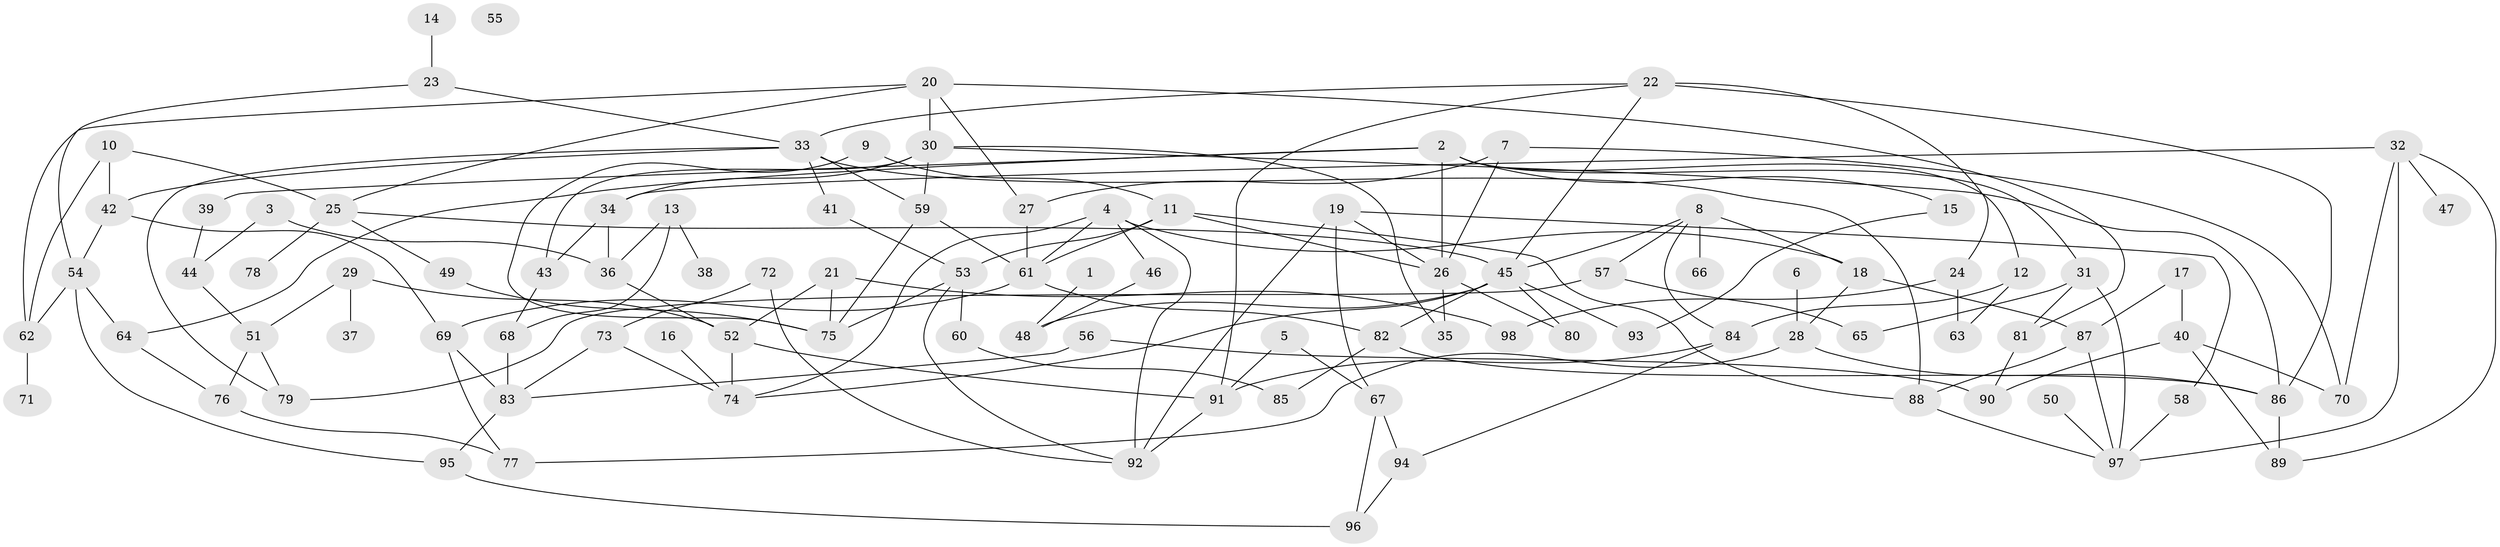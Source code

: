 // Generated by graph-tools (version 1.1) at 2025/00/03/09/25 03:00:41]
// undirected, 98 vertices, 161 edges
graph export_dot {
graph [start="1"]
  node [color=gray90,style=filled];
  1;
  2;
  3;
  4;
  5;
  6;
  7;
  8;
  9;
  10;
  11;
  12;
  13;
  14;
  15;
  16;
  17;
  18;
  19;
  20;
  21;
  22;
  23;
  24;
  25;
  26;
  27;
  28;
  29;
  30;
  31;
  32;
  33;
  34;
  35;
  36;
  37;
  38;
  39;
  40;
  41;
  42;
  43;
  44;
  45;
  46;
  47;
  48;
  49;
  50;
  51;
  52;
  53;
  54;
  55;
  56;
  57;
  58;
  59;
  60;
  61;
  62;
  63;
  64;
  65;
  66;
  67;
  68;
  69;
  70;
  71;
  72;
  73;
  74;
  75;
  76;
  77;
  78;
  79;
  80;
  81;
  82;
  83;
  84;
  85;
  86;
  87;
  88;
  89;
  90;
  91;
  92;
  93;
  94;
  95;
  96;
  97;
  98;
  1 -- 48;
  2 -- 12;
  2 -- 15;
  2 -- 26;
  2 -- 31;
  2 -- 39;
  2 -- 64;
  3 -- 36;
  3 -- 44;
  4 -- 18;
  4 -- 46;
  4 -- 61;
  4 -- 74;
  4 -- 92;
  5 -- 67;
  5 -- 91;
  6 -- 28;
  7 -- 26;
  7 -- 27;
  7 -- 70;
  8 -- 18;
  8 -- 45;
  8 -- 57;
  8 -- 66;
  8 -- 84;
  9 -- 11;
  9 -- 75;
  10 -- 25;
  10 -- 42;
  10 -- 62;
  11 -- 26;
  11 -- 53;
  11 -- 61;
  11 -- 88;
  12 -- 63;
  12 -- 84;
  13 -- 36;
  13 -- 38;
  13 -- 68;
  14 -- 23;
  15 -- 93;
  16 -- 74;
  17 -- 40;
  17 -- 87;
  18 -- 28;
  18 -- 87;
  19 -- 26;
  19 -- 58;
  19 -- 67;
  19 -- 92;
  20 -- 25;
  20 -- 27;
  20 -- 30;
  20 -- 62;
  20 -- 81;
  21 -- 52;
  21 -- 75;
  21 -- 98;
  22 -- 24;
  22 -- 33;
  22 -- 45;
  22 -- 86;
  22 -- 91;
  23 -- 33;
  23 -- 54;
  24 -- 63;
  24 -- 98;
  25 -- 45;
  25 -- 49;
  25 -- 78;
  26 -- 35;
  26 -- 80;
  27 -- 61;
  28 -- 77;
  28 -- 86;
  29 -- 37;
  29 -- 51;
  29 -- 52;
  30 -- 34;
  30 -- 35;
  30 -- 43;
  30 -- 59;
  30 -- 86;
  31 -- 65;
  31 -- 81;
  31 -- 97;
  32 -- 34;
  32 -- 47;
  32 -- 70;
  32 -- 89;
  32 -- 97;
  33 -- 41;
  33 -- 42;
  33 -- 59;
  33 -- 79;
  33 -- 88;
  34 -- 36;
  34 -- 43;
  36 -- 52;
  39 -- 44;
  40 -- 70;
  40 -- 89;
  40 -- 90;
  41 -- 53;
  42 -- 54;
  42 -- 69;
  43 -- 68;
  44 -- 51;
  45 -- 48;
  45 -- 74;
  45 -- 80;
  45 -- 82;
  45 -- 93;
  46 -- 48;
  49 -- 75;
  50 -- 97;
  51 -- 76;
  51 -- 79;
  52 -- 74;
  52 -- 91;
  53 -- 60;
  53 -- 75;
  53 -- 92;
  54 -- 62;
  54 -- 64;
  54 -- 95;
  56 -- 83;
  56 -- 90;
  57 -- 65;
  57 -- 79;
  58 -- 97;
  59 -- 61;
  59 -- 75;
  60 -- 85;
  61 -- 69;
  61 -- 82;
  62 -- 71;
  64 -- 76;
  67 -- 94;
  67 -- 96;
  68 -- 83;
  69 -- 77;
  69 -- 83;
  72 -- 73;
  72 -- 92;
  73 -- 74;
  73 -- 83;
  76 -- 77;
  81 -- 90;
  82 -- 85;
  82 -- 86;
  83 -- 95;
  84 -- 91;
  84 -- 94;
  86 -- 89;
  87 -- 88;
  87 -- 97;
  88 -- 97;
  91 -- 92;
  94 -- 96;
  95 -- 96;
}
